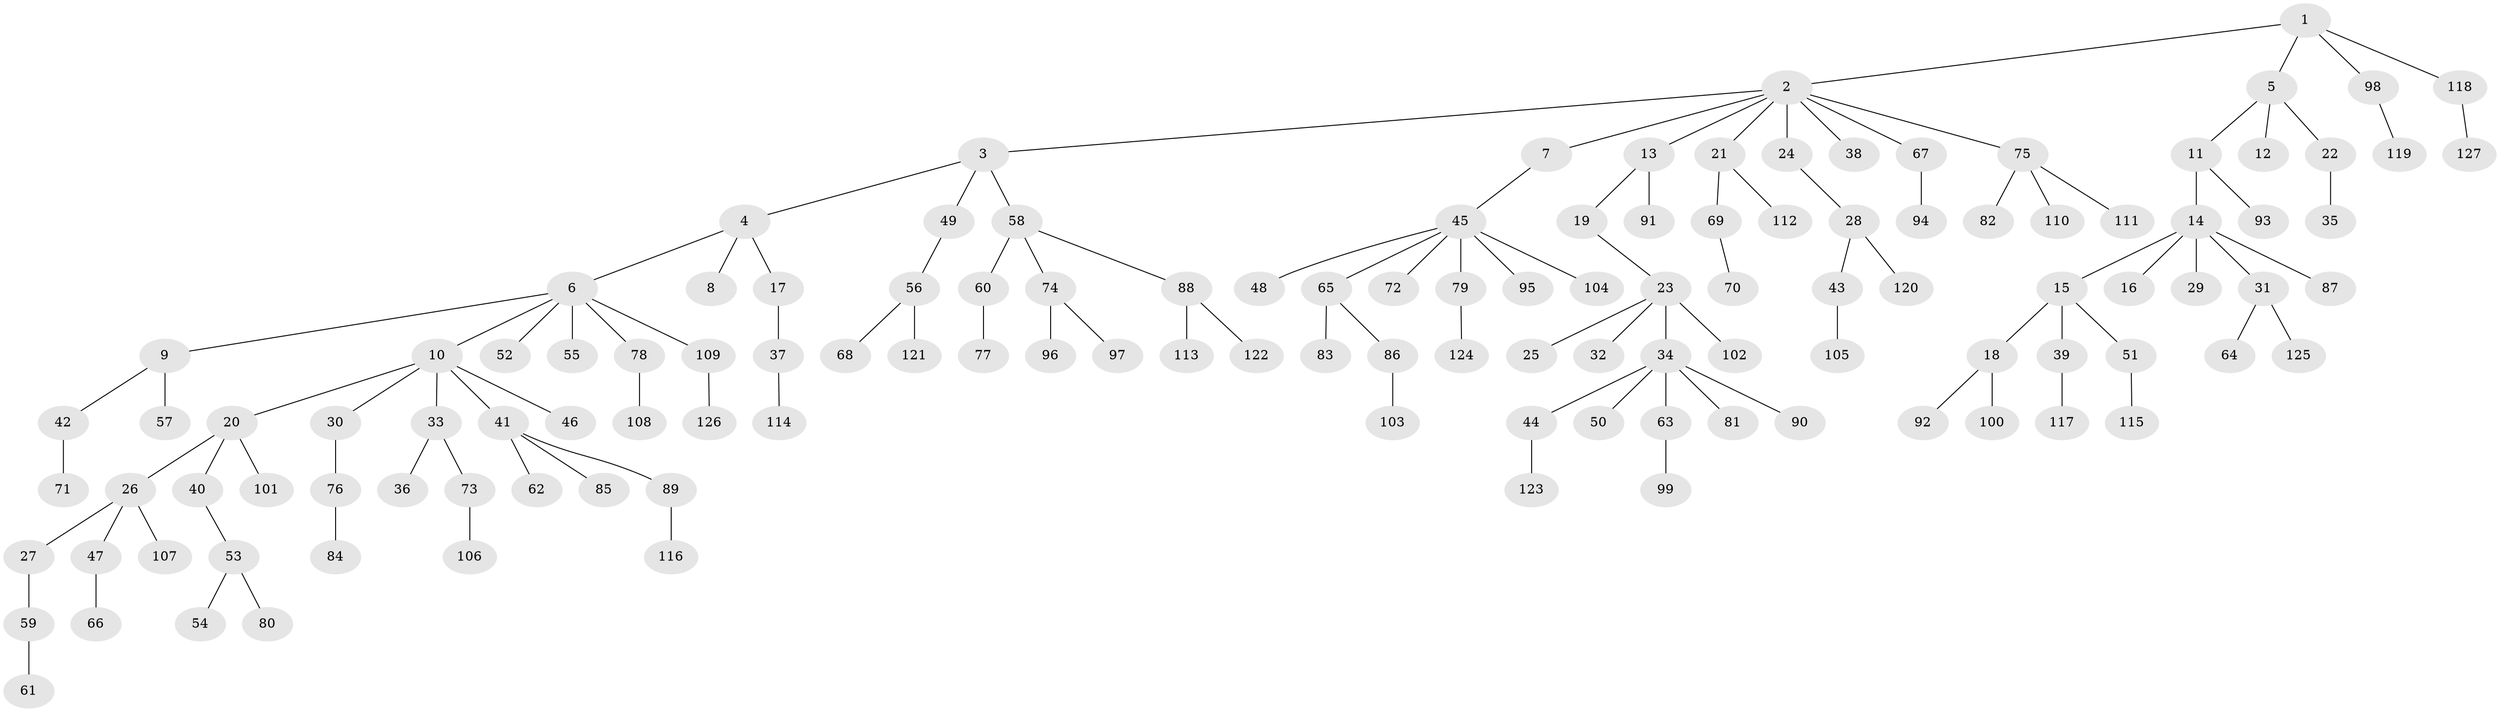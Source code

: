 // coarse degree distribution, {6: 0.056818181818181816, 8: 0.022727272727272728, 4: 0.03409090909090909, 7: 0.011363636363636364, 1: 0.6136363636363636, 3: 0.06818181818181818, 2: 0.18181818181818182, 5: 0.011363636363636364}
// Generated by graph-tools (version 1.1) at 2025/52/02/27/25 19:52:11]
// undirected, 127 vertices, 126 edges
graph export_dot {
graph [start="1"]
  node [color=gray90,style=filled];
  1;
  2;
  3;
  4;
  5;
  6;
  7;
  8;
  9;
  10;
  11;
  12;
  13;
  14;
  15;
  16;
  17;
  18;
  19;
  20;
  21;
  22;
  23;
  24;
  25;
  26;
  27;
  28;
  29;
  30;
  31;
  32;
  33;
  34;
  35;
  36;
  37;
  38;
  39;
  40;
  41;
  42;
  43;
  44;
  45;
  46;
  47;
  48;
  49;
  50;
  51;
  52;
  53;
  54;
  55;
  56;
  57;
  58;
  59;
  60;
  61;
  62;
  63;
  64;
  65;
  66;
  67;
  68;
  69;
  70;
  71;
  72;
  73;
  74;
  75;
  76;
  77;
  78;
  79;
  80;
  81;
  82;
  83;
  84;
  85;
  86;
  87;
  88;
  89;
  90;
  91;
  92;
  93;
  94;
  95;
  96;
  97;
  98;
  99;
  100;
  101;
  102;
  103;
  104;
  105;
  106;
  107;
  108;
  109;
  110;
  111;
  112;
  113;
  114;
  115;
  116;
  117;
  118;
  119;
  120;
  121;
  122;
  123;
  124;
  125;
  126;
  127;
  1 -- 2;
  1 -- 5;
  1 -- 98;
  1 -- 118;
  2 -- 3;
  2 -- 7;
  2 -- 13;
  2 -- 21;
  2 -- 24;
  2 -- 38;
  2 -- 67;
  2 -- 75;
  3 -- 4;
  3 -- 49;
  3 -- 58;
  4 -- 6;
  4 -- 8;
  4 -- 17;
  5 -- 11;
  5 -- 12;
  5 -- 22;
  6 -- 9;
  6 -- 10;
  6 -- 52;
  6 -- 55;
  6 -- 78;
  6 -- 109;
  7 -- 45;
  9 -- 42;
  9 -- 57;
  10 -- 20;
  10 -- 30;
  10 -- 33;
  10 -- 41;
  10 -- 46;
  11 -- 14;
  11 -- 93;
  13 -- 19;
  13 -- 91;
  14 -- 15;
  14 -- 16;
  14 -- 29;
  14 -- 31;
  14 -- 87;
  15 -- 18;
  15 -- 39;
  15 -- 51;
  17 -- 37;
  18 -- 92;
  18 -- 100;
  19 -- 23;
  20 -- 26;
  20 -- 40;
  20 -- 101;
  21 -- 69;
  21 -- 112;
  22 -- 35;
  23 -- 25;
  23 -- 32;
  23 -- 34;
  23 -- 102;
  24 -- 28;
  26 -- 27;
  26 -- 47;
  26 -- 107;
  27 -- 59;
  28 -- 43;
  28 -- 120;
  30 -- 76;
  31 -- 64;
  31 -- 125;
  33 -- 36;
  33 -- 73;
  34 -- 44;
  34 -- 50;
  34 -- 63;
  34 -- 81;
  34 -- 90;
  37 -- 114;
  39 -- 117;
  40 -- 53;
  41 -- 62;
  41 -- 85;
  41 -- 89;
  42 -- 71;
  43 -- 105;
  44 -- 123;
  45 -- 48;
  45 -- 65;
  45 -- 72;
  45 -- 79;
  45 -- 95;
  45 -- 104;
  47 -- 66;
  49 -- 56;
  51 -- 115;
  53 -- 54;
  53 -- 80;
  56 -- 68;
  56 -- 121;
  58 -- 60;
  58 -- 74;
  58 -- 88;
  59 -- 61;
  60 -- 77;
  63 -- 99;
  65 -- 83;
  65 -- 86;
  67 -- 94;
  69 -- 70;
  73 -- 106;
  74 -- 96;
  74 -- 97;
  75 -- 82;
  75 -- 110;
  75 -- 111;
  76 -- 84;
  78 -- 108;
  79 -- 124;
  86 -- 103;
  88 -- 113;
  88 -- 122;
  89 -- 116;
  98 -- 119;
  109 -- 126;
  118 -- 127;
}
